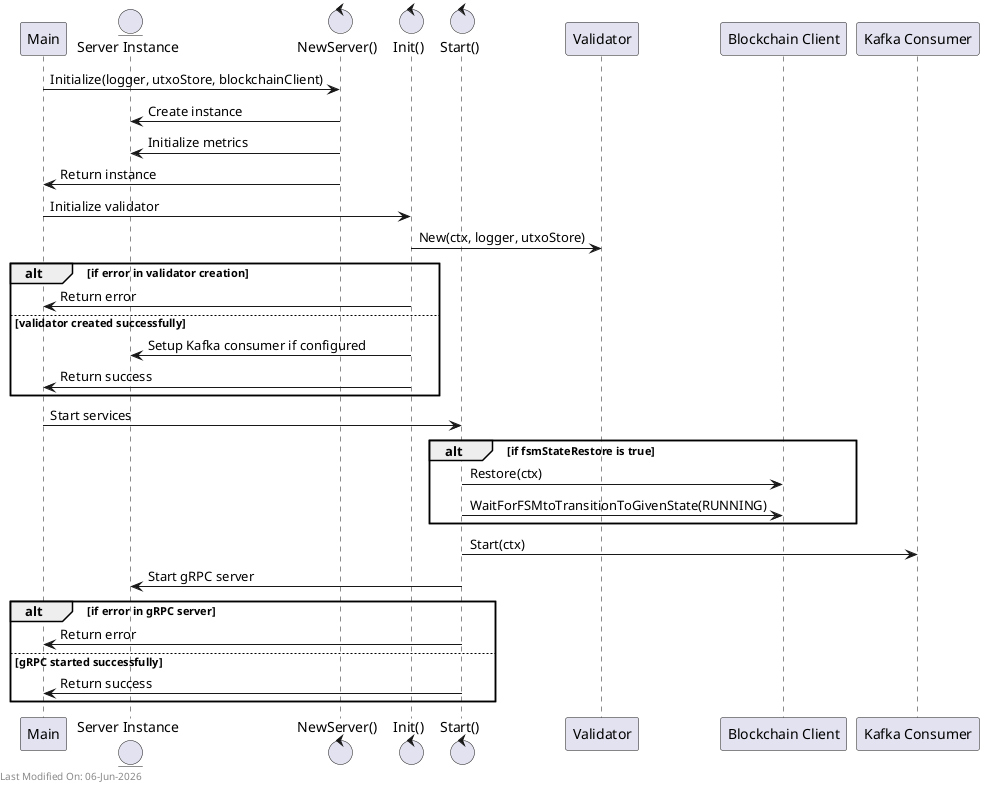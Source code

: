 @startuml
participant Main
entity "Server Instance" as Server
control "NewServer()" as NewServer
control "Init()" as Init
control "Start()" as Start
participant Validator
participant "Blockchain Client" as BlockchainClient
participant "Kafka Consumer" as KafkaConsumer

Main -> NewServer: Initialize(logger, utxoStore, blockchainClient)
NewServer -> Server: Create instance
NewServer -> Server: Initialize metrics
NewServer -> Main: Return instance

Main -> Init: Initialize validator
Init -> Validator: New(ctx, logger, utxoStore)
alt if error in validator creation
    Init -> Main: Return error
else validator created successfully
    Init -> Server: Setup Kafka consumer if configured
    Init -> Main: Return success
end

Main -> Start: Start services
alt if fsmStateRestore is true
    Start -> BlockchainClient: Restore(ctx)
    Start -> BlockchainClient: WaitForFSMtoTransitionToGivenState(RUNNING)
end
Start -> KafkaConsumer: Start(ctx)
Start -> Server: Start gRPC server
alt if error in gRPC server
    Start -> Main: Return error
else gRPC started successfully
    Start -> Main: Return success
end

left footer Last Modified On: %date("dd-MMM-yyyy")

@enduml

